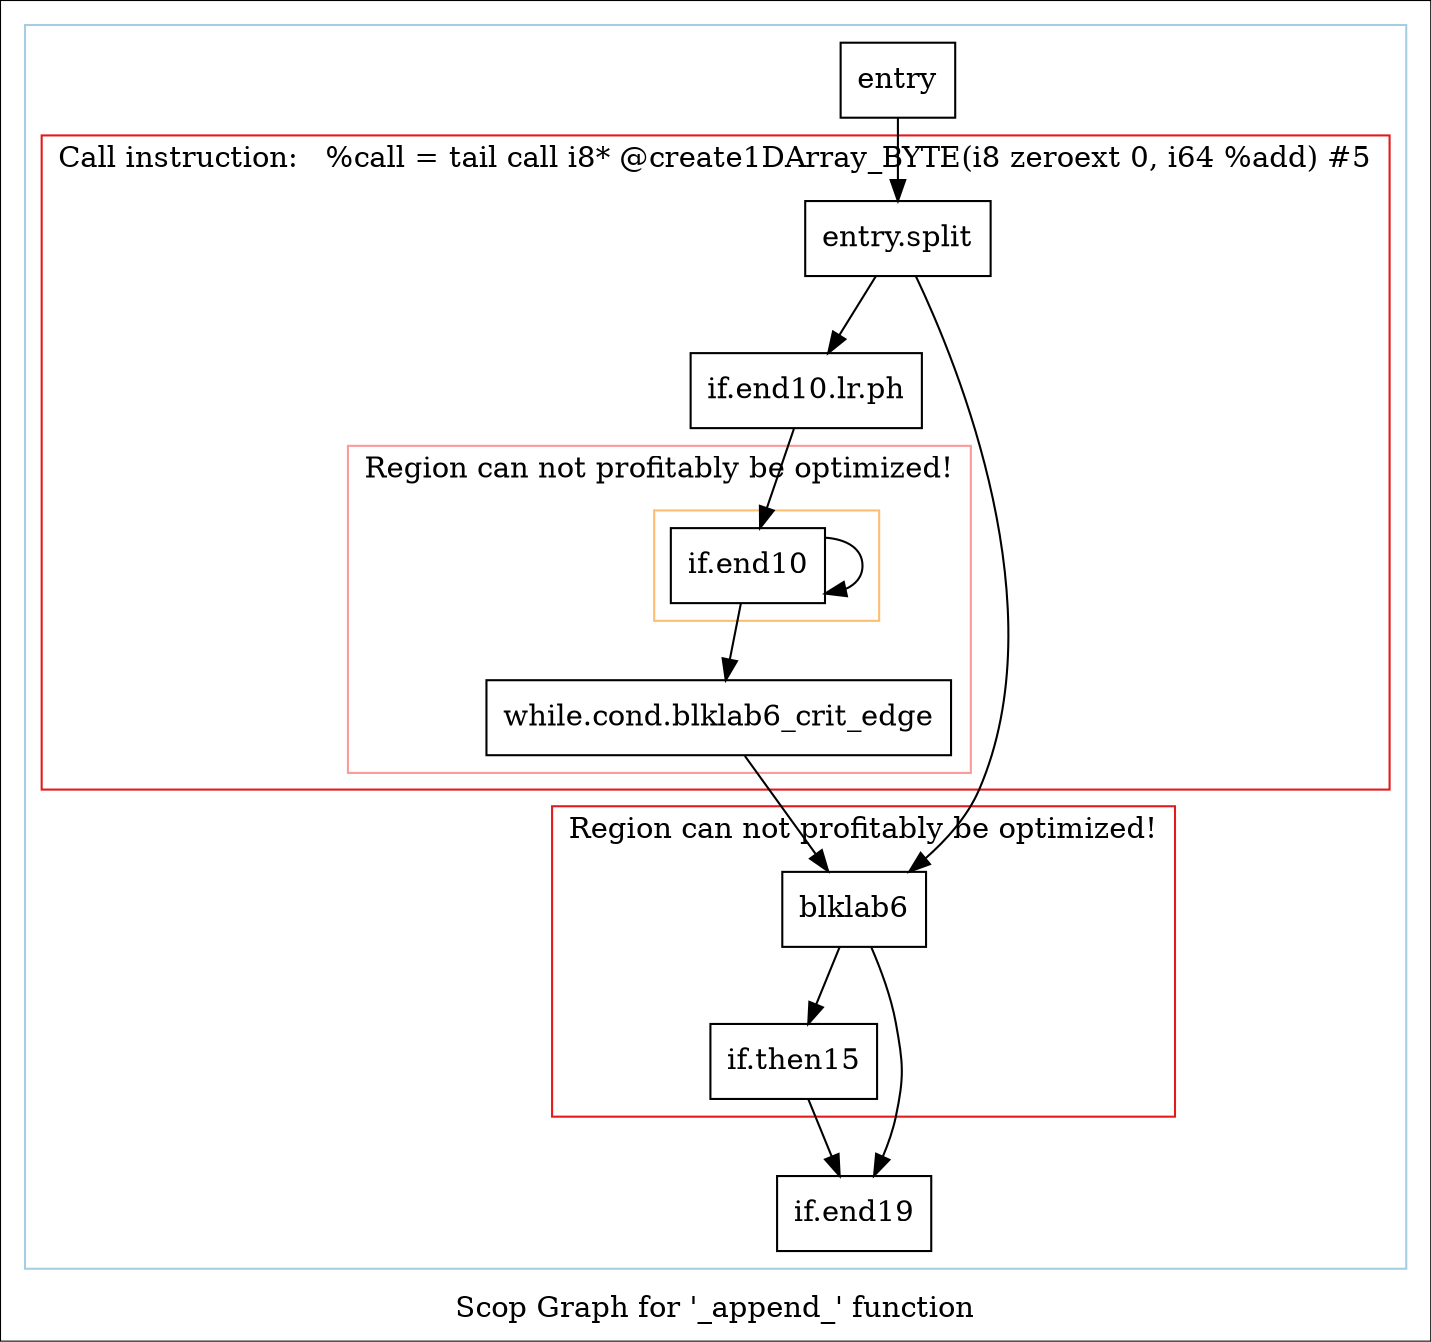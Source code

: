digraph "Scop Graph for '_append_' function" {
	label="Scop Graph for '_append_' function";

	Node0xdd24520 [shape=record,label="{entry}"];
	Node0xdd24520 -> Node0xddaa520;
	Node0xddaa520 [shape=record,label="{entry.split}"];
	Node0xddaa520 -> Node0xdd87c10;
	Node0xddaa520 -> Node0xdd23ea0;
	Node0xdd87c10 [shape=record,label="{if.end10.lr.ph}"];
	Node0xdd87c10 -> Node0xdd28d30;
	Node0xdd28d30 [shape=record,label="{if.end10}"];
	Node0xdd28d30 -> Node0xdd28d30[constraint=false];
	Node0xdd28d30 -> Node0xdd0f070;
	Node0xdd0f070 [shape=record,label="{while.cond.blklab6_crit_edge}"];
	Node0xdd0f070 -> Node0xdd23ea0;
	Node0xdd23ea0 [shape=record,label="{blklab6}"];
	Node0xdd23ea0 -> Node0xdda5890;
	Node0xdd23ea0 -> Node0xdda9510;
	Node0xdda5890 [shape=record,label="{if.then15}"];
	Node0xdda5890 -> Node0xdda9510;
	Node0xdda9510 [shape=record,label="{if.end19}"];
	colorscheme = "paired12"
        subgraph cluster_0xdd9a070 {
          label = "";
          style = solid;
          color = 1
          subgraph cluster_0xdd99950 {
            label = "Call instruction:   %call = tail call i8* @create1DArray_BYTE(i8 zeroext 0, i64 %add) #5";
            style = solid;
            color = 6
            subgraph cluster_0xdd84db0 {
              label = "Region can not profitably be optimized!";
              style = solid;
              color = 5
              subgraph cluster_0xdd70dd0 {
                label = "";
                style = solid;
                color = 7
                Node0xdd28d30;
              }
              Node0xdd0f070;
            }
            Node0xddaa520;
            Node0xdd87c10;
          }
          subgraph cluster_0xdd01880 {
            label = "Region can not profitably be optimized!";
            style = solid;
            color = 6
            Node0xdd23ea0;
            Node0xdda5890;
          }
          Node0xdd24520;
          Node0xdda9510;
        }
}
